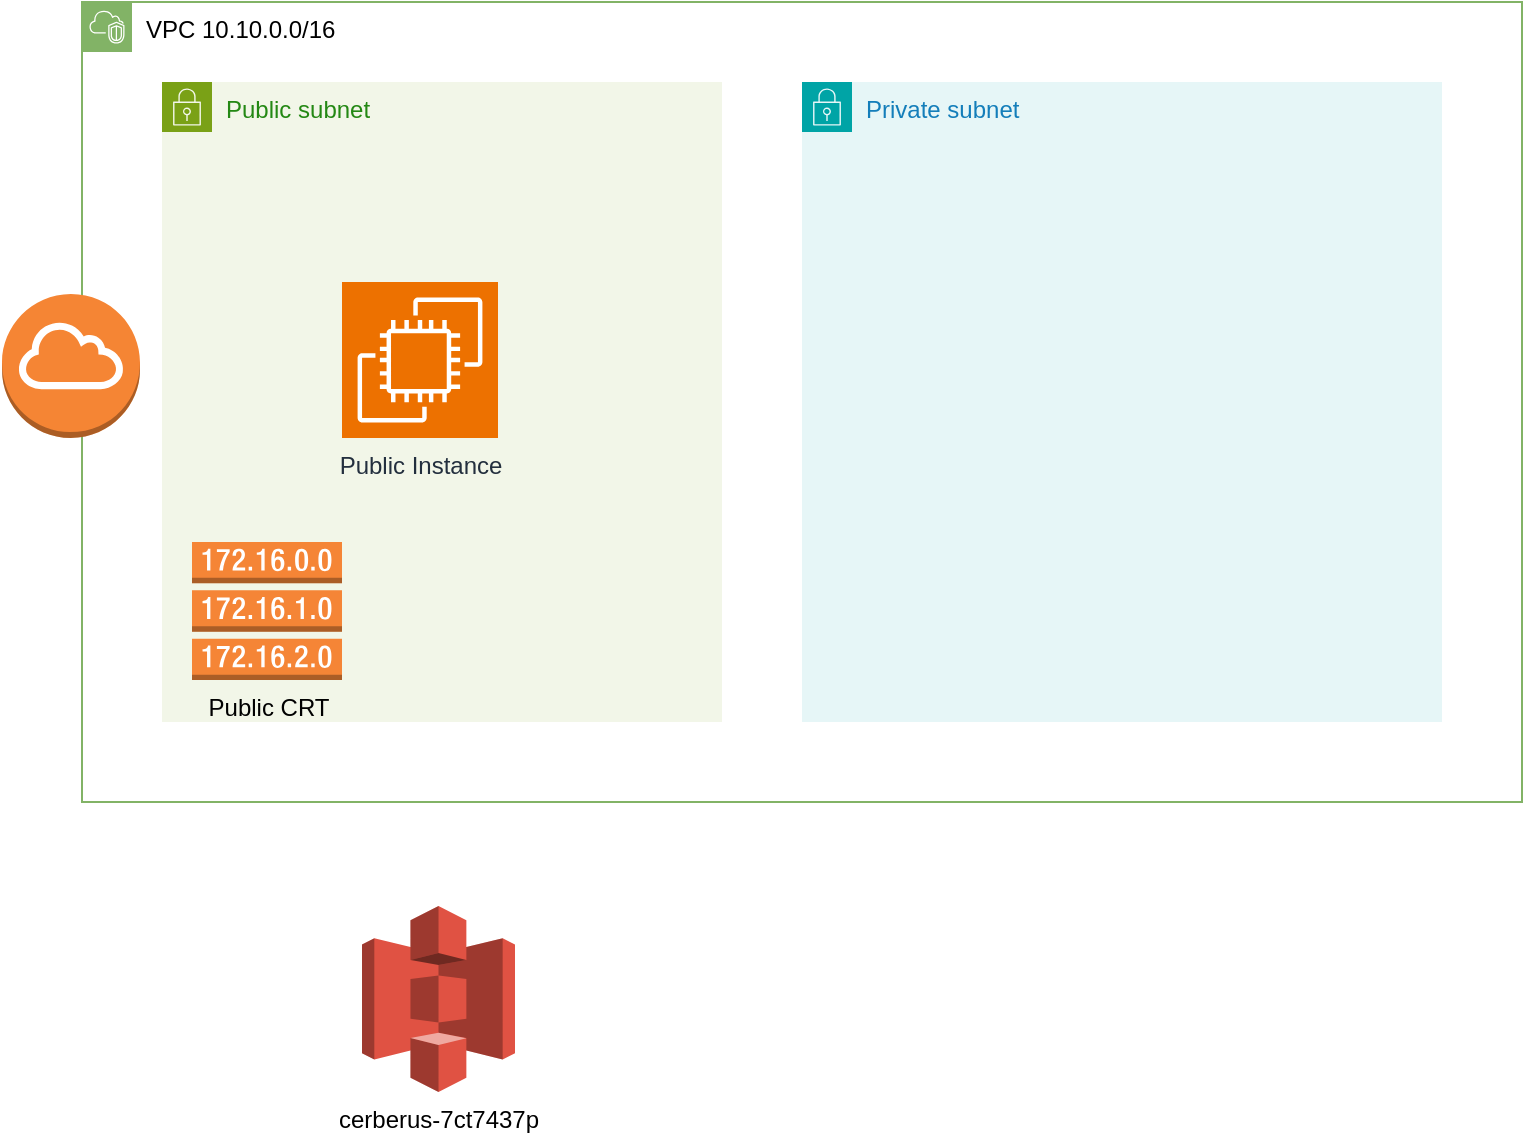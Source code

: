 <mxfile version="24.7.7">
  <diagram name="Página-1" id="wh0toTMxCl0PKUvk28mW">
    <mxGraphModel dx="954" dy="650" grid="1" gridSize="10" guides="1" tooltips="1" connect="1" arrows="1" fold="1" page="1" pageScale="1" pageWidth="827" pageHeight="1169" math="0" shadow="0">
      <root>
        <mxCell id="0" />
        <mxCell id="1" parent="0" />
        <mxCell id="SUQo7OXbbHYTftX1cZ6g-4" value="VPC 10.10.0.0/16" style="points=[[0,0],[0.25,0],[0.5,0],[0.75,0],[1,0],[1,0.25],[1,0.5],[1,0.75],[1,1],[0.75,1],[0.5,1],[0.25,1],[0,1],[0,0.75],[0,0.5],[0,0.25]];outlineConnect=0;html=1;whiteSpace=wrap;fontSize=12;fontStyle=0;container=1;pointerEvents=0;collapsible=0;recursiveResize=0;shape=mxgraph.aws4.group;grIcon=mxgraph.aws4.group_vpc2;strokeColor=#82b366;fillColor=none;verticalAlign=top;align=left;spacingLeft=30;dashed=0;" parent="1" vertex="1">
          <mxGeometry x="80" y="40" width="720" height="400" as="geometry" />
        </mxCell>
        <mxCell id="SUQo7OXbbHYTftX1cZ6g-5" value="Public subnet" style="points=[[0,0],[0.25,0],[0.5,0],[0.75,0],[1,0],[1,0.25],[1,0.5],[1,0.75],[1,1],[0.75,1],[0.5,1],[0.25,1],[0,1],[0,0.75],[0,0.5],[0,0.25]];outlineConnect=0;gradientColor=none;html=1;whiteSpace=wrap;fontSize=12;fontStyle=0;container=1;pointerEvents=0;collapsible=0;recursiveResize=0;shape=mxgraph.aws4.group;grIcon=mxgraph.aws4.group_security_group;grStroke=0;strokeColor=#7AA116;fillColor=#F2F6E8;verticalAlign=top;align=left;spacingLeft=30;fontColor=#248814;dashed=0;" parent="SUQo7OXbbHYTftX1cZ6g-4" vertex="1">
          <mxGeometry x="40" y="40" width="280" height="320" as="geometry" />
        </mxCell>
        <object label="Public Instance" id="SUQo7OXbbHYTftX1cZ6g-7">
          <mxCell style="sketch=0;points=[[0,0,0],[0.25,0,0],[0.5,0,0],[0.75,0,0],[1,0,0],[0,1,0],[0.25,1,0],[0.5,1,0],[0.75,1,0],[1,1,0],[0,0.25,0],[0,0.5,0],[0,0.75,0],[1,0.25,0],[1,0.5,0],[1,0.75,0]];outlineConnect=0;fontColor=#232F3E;fillColor=#ED7100;strokeColor=#ffffff;dashed=0;verticalLabelPosition=bottom;verticalAlign=top;align=center;html=1;fontSize=12;fontStyle=0;aspect=fixed;shape=mxgraph.aws4.resourceIcon;resIcon=mxgraph.aws4.ec2;" parent="SUQo7OXbbHYTftX1cZ6g-5" vertex="1">
            <mxGeometry x="90" y="100" width="78" height="78" as="geometry" />
          </mxCell>
        </object>
        <mxCell id="1y1qKDWRyl48nLgg5NHi-2" value="Public CRT" style="outlineConnect=0;dashed=0;verticalLabelPosition=bottom;verticalAlign=top;align=center;html=1;shape=mxgraph.aws3.route_table;fillColor=#F58536;gradientColor=none;" parent="SUQo7OXbbHYTftX1cZ6g-5" vertex="1">
          <mxGeometry x="15" y="230" width="75" height="69" as="geometry" />
        </mxCell>
        <mxCell id="SUQo7OXbbHYTftX1cZ6g-6" value="Private subnet" style="points=[[0,0],[0.25,0],[0.5,0],[0.75,0],[1,0],[1,0.25],[1,0.5],[1,0.75],[1,1],[0.75,1],[0.5,1],[0.25,1],[0,1],[0,0.75],[0,0.5],[0,0.25]];outlineConnect=0;gradientColor=none;html=1;whiteSpace=wrap;fontSize=12;fontStyle=0;container=1;pointerEvents=0;collapsible=0;recursiveResize=0;shape=mxgraph.aws4.group;grIcon=mxgraph.aws4.group_security_group;grStroke=0;strokeColor=#00A4A6;fillColor=#E6F6F7;verticalAlign=top;align=left;spacingLeft=30;fontColor=#147EBA;dashed=0;" parent="SUQo7OXbbHYTftX1cZ6g-4" vertex="1">
          <mxGeometry x="360" y="40" width="320" height="320" as="geometry" />
        </mxCell>
        <mxCell id="1y1qKDWRyl48nLgg5NHi-1" value="" style="outlineConnect=0;dashed=0;verticalLabelPosition=bottom;verticalAlign=top;align=center;html=1;shape=mxgraph.aws3.internet_gateway;fillColor=#F58534;gradientColor=none;" parent="1" vertex="1">
          <mxGeometry x="40" y="186" width="69" height="72" as="geometry" />
        </mxCell>
        <mxCell id="0-C0LNYiVtLIjL0xwShl-1" value="cerberus-7ct7437p" style="outlineConnect=0;dashed=0;verticalLabelPosition=bottom;verticalAlign=top;align=center;html=1;shape=mxgraph.aws3.s3;fillColor=#E05243;gradientColor=none;" vertex="1" parent="1">
          <mxGeometry x="220" y="492" width="76.5" height="93" as="geometry" />
        </mxCell>
      </root>
    </mxGraphModel>
  </diagram>
</mxfile>
